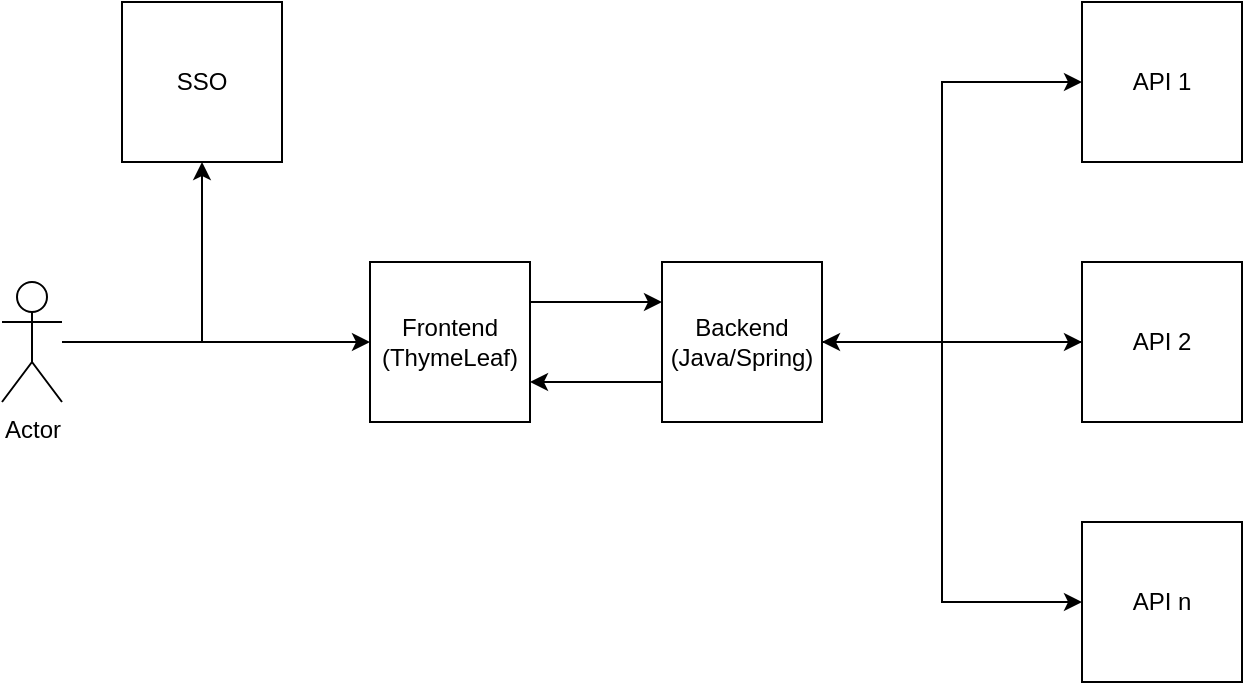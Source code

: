 <mxfile version="24.7.6">
  <diagram name="Page-1" id="t2yhjjXXR0VWOfWk3ZQQ">
    <mxGraphModel dx="1482" dy="785" grid="1" gridSize="10" guides="1" tooltips="1" connect="1" arrows="1" fold="1" page="1" pageScale="1" pageWidth="827" pageHeight="1169" math="0" shadow="0">
      <root>
        <mxCell id="0" />
        <mxCell id="1" parent="0" />
        <mxCell id="WJ1Att6ZlezzinivNfb--9" style="edgeStyle=orthogonalEdgeStyle;rounded=0;orthogonalLoop=1;jettySize=auto;html=1;entryX=0;entryY=0.5;entryDx=0;entryDy=0;" edge="1" parent="1" target="WJ1Att6ZlezzinivNfb--2">
          <mxGeometry relative="1" as="geometry">
            <mxPoint x="560" y="340" as="sourcePoint" />
            <Array as="points">
              <mxPoint x="620" y="340" />
              <mxPoint x="620" y="210" />
            </Array>
          </mxGeometry>
        </mxCell>
        <mxCell id="WJ1Att6ZlezzinivNfb--10" style="edgeStyle=orthogonalEdgeStyle;rounded=0;orthogonalLoop=1;jettySize=auto;html=1;exitX=1;exitY=0.5;exitDx=0;exitDy=0;entryX=0;entryY=0.5;entryDx=0;entryDy=0;" edge="1" parent="1" source="WJ1Att6ZlezzinivNfb--1" target="WJ1Att6ZlezzinivNfb--4">
          <mxGeometry relative="1" as="geometry">
            <Array as="points">
              <mxPoint x="620" y="340" />
              <mxPoint x="620" y="470" />
            </Array>
          </mxGeometry>
        </mxCell>
        <mxCell id="WJ1Att6ZlezzinivNfb--11" style="edgeStyle=orthogonalEdgeStyle;rounded=0;orthogonalLoop=1;jettySize=auto;html=1;" edge="1" parent="1" source="WJ1Att6ZlezzinivNfb--1" target="WJ1Att6ZlezzinivNfb--3">
          <mxGeometry relative="1" as="geometry" />
        </mxCell>
        <mxCell id="WJ1Att6ZlezzinivNfb--14" style="edgeStyle=orthogonalEdgeStyle;rounded=0;orthogonalLoop=1;jettySize=auto;html=1;exitX=0;exitY=0.75;exitDx=0;exitDy=0;entryX=1;entryY=0.75;entryDx=0;entryDy=0;" edge="1" parent="1" source="WJ1Att6ZlezzinivNfb--1" target="WJ1Att6ZlezzinivNfb--12">
          <mxGeometry relative="1" as="geometry" />
        </mxCell>
        <mxCell id="WJ1Att6ZlezzinivNfb--1" value="Backend&lt;div&gt;(Java/Spring)&lt;/div&gt;" style="whiteSpace=wrap;html=1;aspect=fixed;rounded=0;" vertex="1" parent="1">
          <mxGeometry x="480" y="300" width="80" height="80" as="geometry" />
        </mxCell>
        <mxCell id="WJ1Att6ZlezzinivNfb--2" value="API 1" style="whiteSpace=wrap;html=1;aspect=fixed;rounded=0;" vertex="1" parent="1">
          <mxGeometry x="690" y="170" width="80" height="80" as="geometry" />
        </mxCell>
        <mxCell id="WJ1Att6ZlezzinivNfb--15" style="edgeStyle=orthogonalEdgeStyle;rounded=0;orthogonalLoop=1;jettySize=auto;html=1;exitX=0;exitY=0.5;exitDx=0;exitDy=0;" edge="1" parent="1" source="WJ1Att6ZlezzinivNfb--3">
          <mxGeometry relative="1" as="geometry">
            <mxPoint x="560" y="340" as="targetPoint" />
          </mxGeometry>
        </mxCell>
        <mxCell id="WJ1Att6ZlezzinivNfb--3" value="API 2" style="whiteSpace=wrap;html=1;aspect=fixed;rounded=0;" vertex="1" parent="1">
          <mxGeometry x="690" y="300" width="80" height="80" as="geometry" />
        </mxCell>
        <mxCell id="WJ1Att6ZlezzinivNfb--4" value="API n" style="whiteSpace=wrap;html=1;aspect=fixed;rounded=0;" vertex="1" parent="1">
          <mxGeometry x="690" y="430" width="80" height="80" as="geometry" />
        </mxCell>
        <mxCell id="WJ1Att6ZlezzinivNfb--5" value="SSO" style="whiteSpace=wrap;html=1;aspect=fixed;rounded=0;" vertex="1" parent="1">
          <mxGeometry x="210" y="170" width="80" height="80" as="geometry" />
        </mxCell>
        <mxCell id="WJ1Att6ZlezzinivNfb--7" style="edgeStyle=orthogonalEdgeStyle;rounded=0;orthogonalLoop=1;jettySize=auto;html=1;entryX=0.5;entryY=1;entryDx=0;entryDy=0;" edge="1" parent="1" source="WJ1Att6ZlezzinivNfb--6" target="WJ1Att6ZlezzinivNfb--5">
          <mxGeometry relative="1" as="geometry" />
        </mxCell>
        <mxCell id="WJ1Att6ZlezzinivNfb--8" style="edgeStyle=orthogonalEdgeStyle;rounded=0;orthogonalLoop=1;jettySize=auto;html=1;entryX=0;entryY=0.5;entryDx=0;entryDy=0;" edge="1" parent="1" source="WJ1Att6ZlezzinivNfb--6" target="WJ1Att6ZlezzinivNfb--12">
          <mxGeometry relative="1" as="geometry" />
        </mxCell>
        <mxCell id="WJ1Att6ZlezzinivNfb--6" value="Actor" style="shape=umlActor;verticalLabelPosition=bottom;verticalAlign=top;html=1;outlineConnect=0;rounded=0;" vertex="1" parent="1">
          <mxGeometry x="150" y="310" width="30" height="60" as="geometry" />
        </mxCell>
        <mxCell id="WJ1Att6ZlezzinivNfb--13" style="edgeStyle=orthogonalEdgeStyle;rounded=0;orthogonalLoop=1;jettySize=auto;html=1;exitX=1;exitY=0.25;exitDx=0;exitDy=0;entryX=0;entryY=0.25;entryDx=0;entryDy=0;" edge="1" parent="1" source="WJ1Att6ZlezzinivNfb--12" target="WJ1Att6ZlezzinivNfb--1">
          <mxGeometry relative="1" as="geometry" />
        </mxCell>
        <mxCell id="WJ1Att6ZlezzinivNfb--12" value="Frontend (ThymeLeaf)" style="whiteSpace=wrap;html=1;aspect=fixed;rounded=0;" vertex="1" parent="1">
          <mxGeometry x="334" y="300" width="80" height="80" as="geometry" />
        </mxCell>
      </root>
    </mxGraphModel>
  </diagram>
</mxfile>
